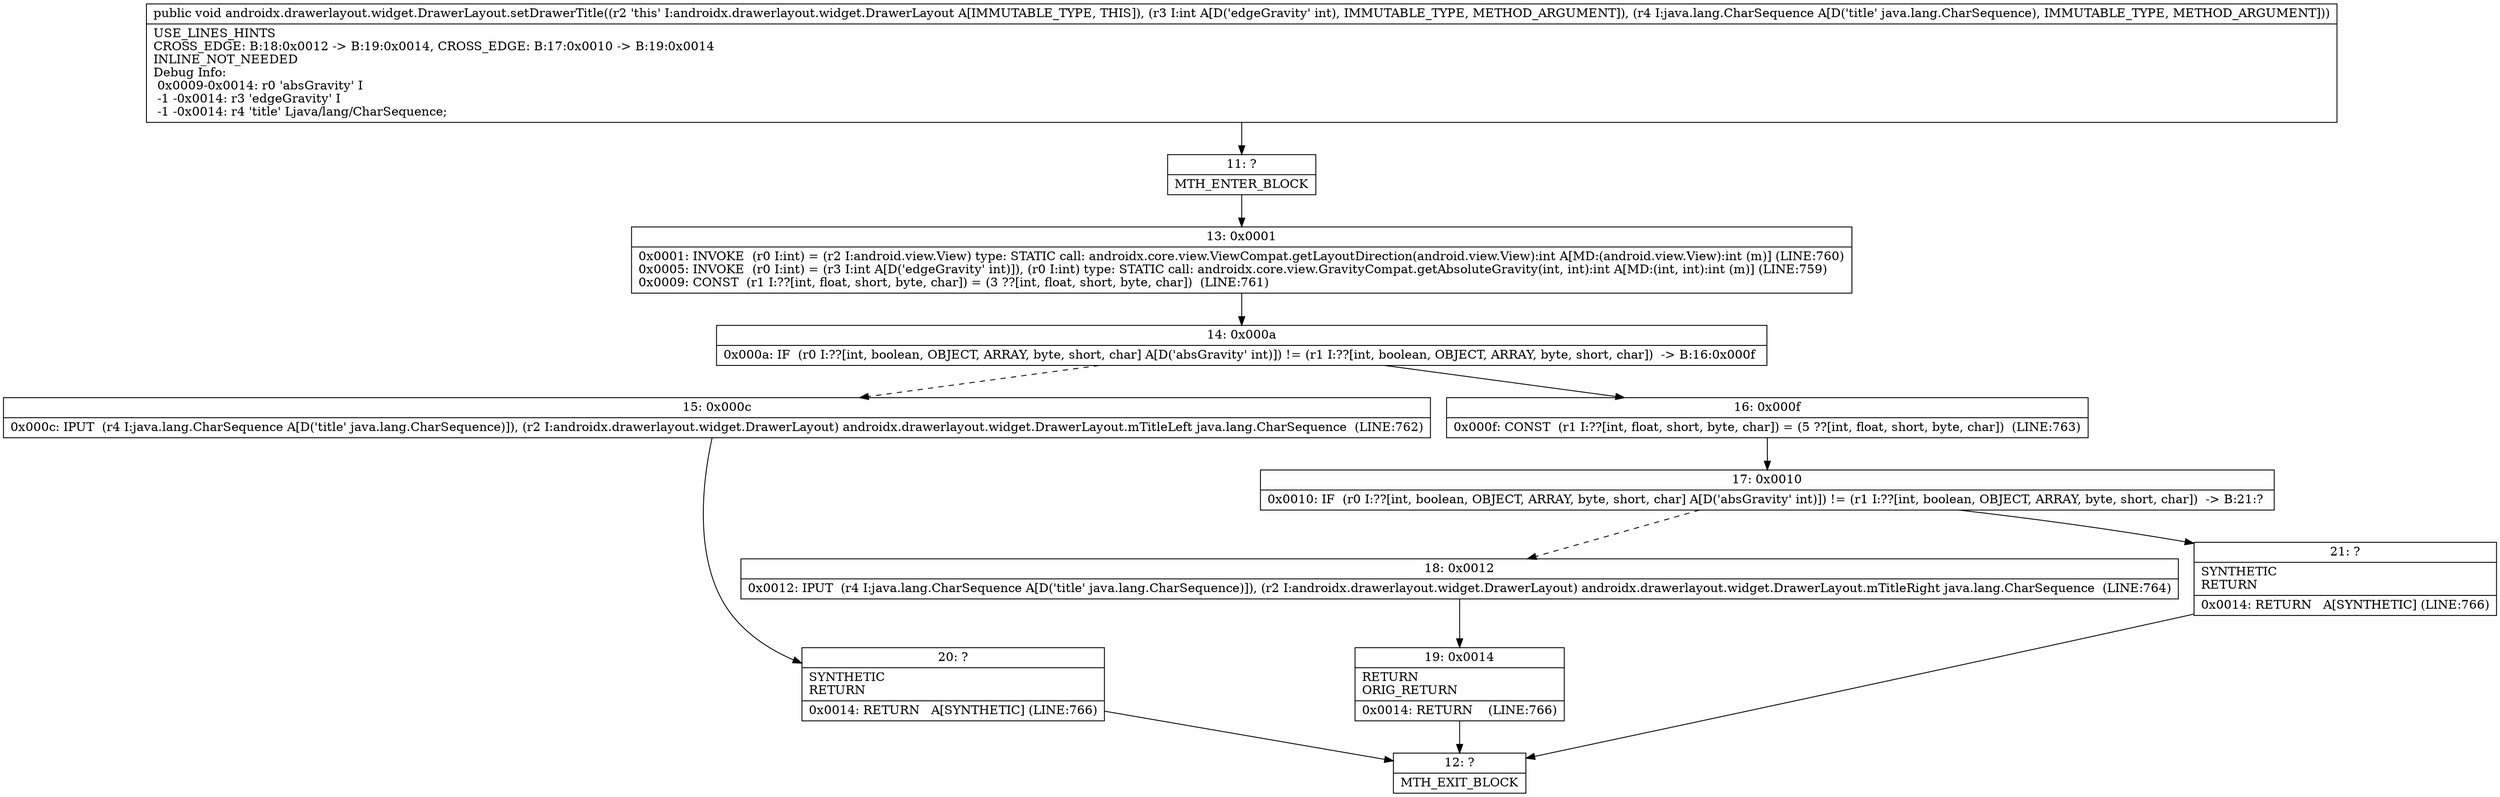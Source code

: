 digraph "CFG forandroidx.drawerlayout.widget.DrawerLayout.setDrawerTitle(ILjava\/lang\/CharSequence;)V" {
Node_11 [shape=record,label="{11\:\ ?|MTH_ENTER_BLOCK\l}"];
Node_13 [shape=record,label="{13\:\ 0x0001|0x0001: INVOKE  (r0 I:int) = (r2 I:android.view.View) type: STATIC call: androidx.core.view.ViewCompat.getLayoutDirection(android.view.View):int A[MD:(android.view.View):int (m)] (LINE:760)\l0x0005: INVOKE  (r0 I:int) = (r3 I:int A[D('edgeGravity' int)]), (r0 I:int) type: STATIC call: androidx.core.view.GravityCompat.getAbsoluteGravity(int, int):int A[MD:(int, int):int (m)] (LINE:759)\l0x0009: CONST  (r1 I:??[int, float, short, byte, char]) = (3 ??[int, float, short, byte, char])  (LINE:761)\l}"];
Node_14 [shape=record,label="{14\:\ 0x000a|0x000a: IF  (r0 I:??[int, boolean, OBJECT, ARRAY, byte, short, char] A[D('absGravity' int)]) != (r1 I:??[int, boolean, OBJECT, ARRAY, byte, short, char])  \-\> B:16:0x000f \l}"];
Node_15 [shape=record,label="{15\:\ 0x000c|0x000c: IPUT  (r4 I:java.lang.CharSequence A[D('title' java.lang.CharSequence)]), (r2 I:androidx.drawerlayout.widget.DrawerLayout) androidx.drawerlayout.widget.DrawerLayout.mTitleLeft java.lang.CharSequence  (LINE:762)\l}"];
Node_20 [shape=record,label="{20\:\ ?|SYNTHETIC\lRETURN\l|0x0014: RETURN   A[SYNTHETIC] (LINE:766)\l}"];
Node_12 [shape=record,label="{12\:\ ?|MTH_EXIT_BLOCK\l}"];
Node_16 [shape=record,label="{16\:\ 0x000f|0x000f: CONST  (r1 I:??[int, float, short, byte, char]) = (5 ??[int, float, short, byte, char])  (LINE:763)\l}"];
Node_17 [shape=record,label="{17\:\ 0x0010|0x0010: IF  (r0 I:??[int, boolean, OBJECT, ARRAY, byte, short, char] A[D('absGravity' int)]) != (r1 I:??[int, boolean, OBJECT, ARRAY, byte, short, char])  \-\> B:21:? \l}"];
Node_18 [shape=record,label="{18\:\ 0x0012|0x0012: IPUT  (r4 I:java.lang.CharSequence A[D('title' java.lang.CharSequence)]), (r2 I:androidx.drawerlayout.widget.DrawerLayout) androidx.drawerlayout.widget.DrawerLayout.mTitleRight java.lang.CharSequence  (LINE:764)\l}"];
Node_19 [shape=record,label="{19\:\ 0x0014|RETURN\lORIG_RETURN\l|0x0014: RETURN    (LINE:766)\l}"];
Node_21 [shape=record,label="{21\:\ ?|SYNTHETIC\lRETURN\l|0x0014: RETURN   A[SYNTHETIC] (LINE:766)\l}"];
MethodNode[shape=record,label="{public void androidx.drawerlayout.widget.DrawerLayout.setDrawerTitle((r2 'this' I:androidx.drawerlayout.widget.DrawerLayout A[IMMUTABLE_TYPE, THIS]), (r3 I:int A[D('edgeGravity' int), IMMUTABLE_TYPE, METHOD_ARGUMENT]), (r4 I:java.lang.CharSequence A[D('title' java.lang.CharSequence), IMMUTABLE_TYPE, METHOD_ARGUMENT]))  | USE_LINES_HINTS\lCROSS_EDGE: B:18:0x0012 \-\> B:19:0x0014, CROSS_EDGE: B:17:0x0010 \-\> B:19:0x0014\lINLINE_NOT_NEEDED\lDebug Info:\l  0x0009\-0x0014: r0 'absGravity' I\l  \-1 \-0x0014: r3 'edgeGravity' I\l  \-1 \-0x0014: r4 'title' Ljava\/lang\/CharSequence;\l}"];
MethodNode -> Node_11;Node_11 -> Node_13;
Node_13 -> Node_14;
Node_14 -> Node_15[style=dashed];
Node_14 -> Node_16;
Node_15 -> Node_20;
Node_20 -> Node_12;
Node_16 -> Node_17;
Node_17 -> Node_18[style=dashed];
Node_17 -> Node_21;
Node_18 -> Node_19;
Node_19 -> Node_12;
Node_21 -> Node_12;
}

